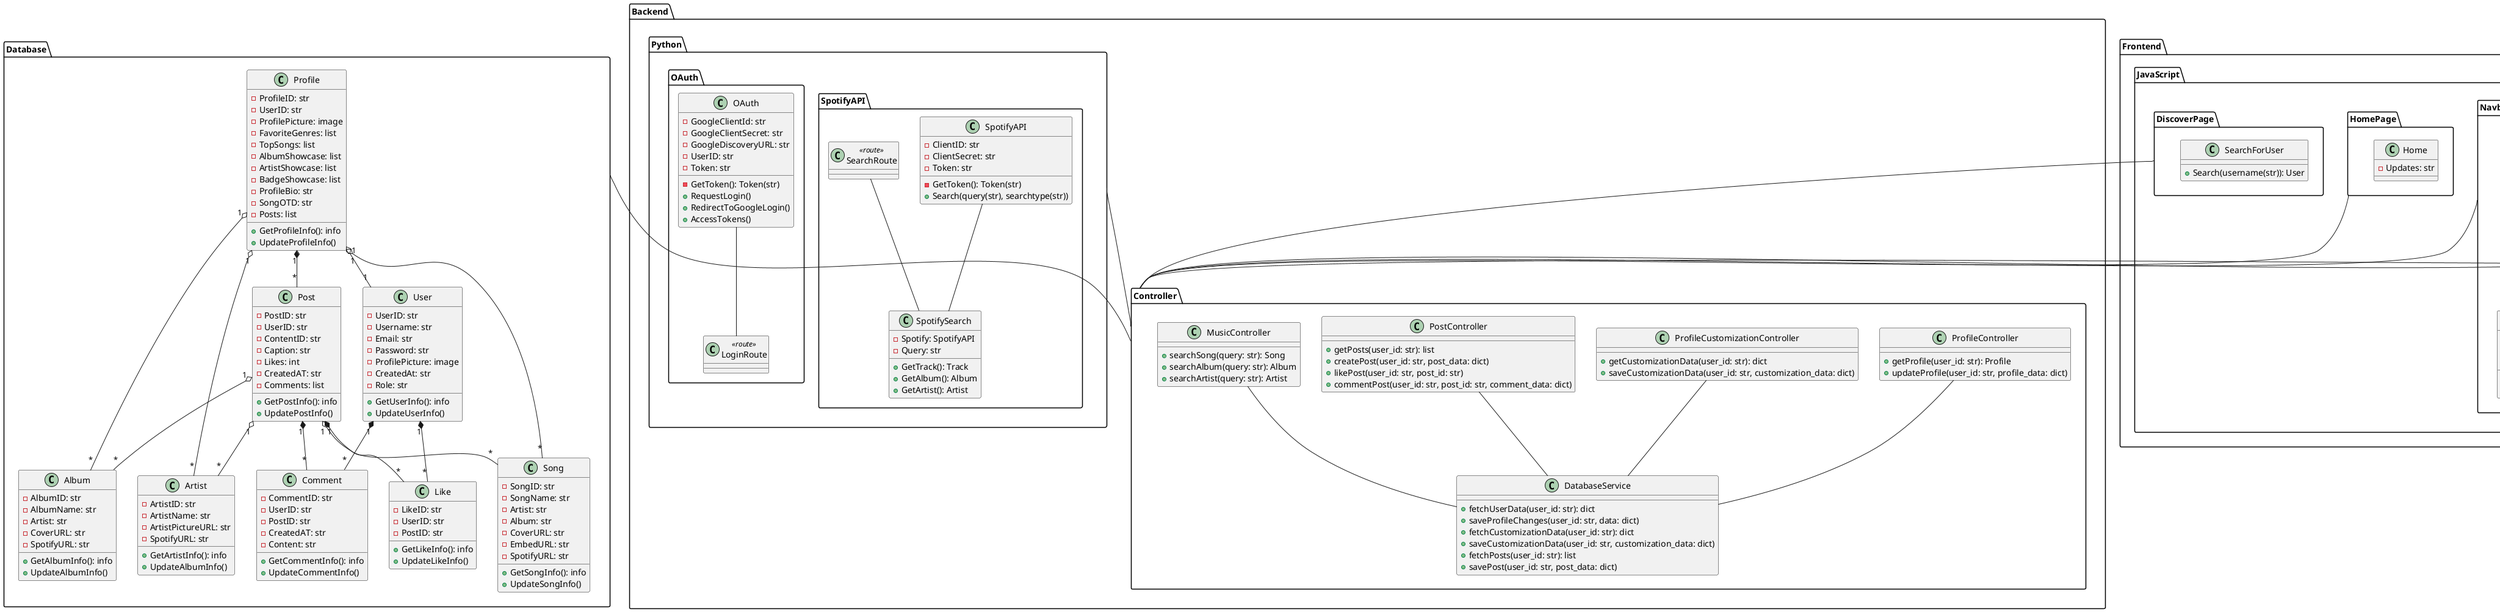 @startuml

package "Database" {

  class User {
    - UserID: str
    - Username: str
    - Email: str
    - Password: str
    - ProfilePicture: image
    - CreatedAt: str
    - Role: str
    + GetUserInfo(): info
    + UpdateUserInfo()
  }

  class Post {
    - PostID: str
    - UserID: str
    - ContentID: str
    - Caption: str
    - Likes: int
    - CreatedAT: str
    - Comments: list
    + GetPostInfo(): info
    + UpdatePostInfo()
  }

  class Like {
    - LikeID: str
    - UserID: str
    - PostID: str
    + GetLikeInfo(): info
    + UpdateLikeInfo()
  }

  class Comment{
    - CommentID: str
    - UserID: str
    - PostID: str
    - CreatedAT: str
    - Content: str
    + GetCommentInfo(): info
    + UpdateCommentInfo()
  }

  class Song{
    - SongID: str
    - SongName: str
    - Artist: str
    - Album: str
    - CoverURL: str
    - EmbedURL: str
    - SpotifyURL: str
    + GetSongInfo(): info
    + UpdateSongInfo()
  }

  class Album{
    - AlbumID: str
    - AlbumName: str
    - Artist: str
    - CoverURL: str
    - SpotifyURL: str
    + GetAlbumInfo(): info
    + UpdateAlbumInfo()
  }

  class Artist{
    - ArtistID: str
    - ArtistName: str
    - ArtistPictureURL: str
    - SpotifyURL: str
    + GetArtistInfo(): info
    + UpdateAlbumInfo()
  }

  class Profile{
    - ProfileID: str
    - UserID: str
    - ProfilePicture: image
    - FavoriteGenres: list
    - TopSongs: list
    - AlbumShowcase: list
    - ArtistShowcase: list
    - BadgeShowcase: list
    - ProfileBio: str
    - SongOTD: str
    - Posts: list
    + GetProfileInfo(): info
    + UpdateProfileInfo()
  }

  Profile "1" o-- "1" User
  Profile "1" *-- "*" Post
  Profile "1" o-- "*" Album
  Profile "1" o-- "*" Song
  Profile "1" o-- "*" Artist
  Post "1" *-- "*" Comment
  Post "1" *-- "*" Like
  Post "1" o-- "*" Song
  Post "1" o-- "*" Album
  Post "1" o-- "*" Artist
  User "1" *-- "*" Like
  User "1" *-- "*" Comment
}
package "Backend"{

  package "Controller" {

    class ProfileController {
      + getProfile(user_id: str): Profile
      + updateProfile(user_id: str, profile_data: dict)
    }

    class ProfileCustomizationController {
      + getCustomizationData(user_id: str): dict
      + saveCustomizationData(user_id: str, customization_data: dict)
    }

    class PostController {
      + getPosts(user_id: str): list
      + createPost(user_id: str, post_data: dict)
      + likePost(user_id: str, post_id: str)
      + commentPost(user_id: str, post_id: str, comment_data: dict)
    }

    class MusicController {
      + searchSong(query: str): Song
      + searchAlbum(query: str): Album
      + searchArtist(query: str): Artist
    }

    class DatabaseService {
      + fetchUserData(user_id: str): dict
      + saveProfileChanges(user_id: str, data: dict)
      + fetchCustomizationData(user_id: str): dict
      + saveCustomizationData(user_id: str, customization_data: dict)
      + fetchPosts(user_id: str): list
      + savePost(user_id: str, post_data: dict)
    }

    ProfileController -- DatabaseService
    ProfileCustomizationController -- DatabaseService
    PostController -- DatabaseService
    MusicController -- DatabaseService
  }

  package "Python"{
  
    package "SpotifyAPI" {
    
      class SpotifyAPI{
        - ClientID: str
        - ClientSecret: str
        - Token: str
        - GetToken(): Token(str)
        + Search(query(str), searchtype(str))
      }

      class SpotifySearch{
        - Spotify: SpotifyAPI
        - Query: str
        + GetTrack(): Track
        + GetAlbum(): Album
        + GetArtist(): Artist
      }

      class SearchRoute<<route>>{
      }

      SpotifyAPI -- SpotifySearch
      SearchRoute -- SpotifySearch
    }
    
    package "OAuth"{
    
      class OAuth{
        - GoogleClientId: str
        - GoogleClientSecret: str
        - GoogleDiscoveryURL: str
        - UserID: str
        - Token: str
        - GetToken(): Token(str)
        + RequestLogin()
        + RedirectToGoogleLogin()
        + AccessTokens()
      }
  
      class LoginRoute<<route>> {
      }
  
      OAuth -- LoginRoute
    }
  }
}

package "Frontend"{
    package "JavaScript"{

    package "ProfilePage"{
    
      class Profile {
        + render(): JSX.Element
      }

      class ProfileHeader {
        - ProfilePic: str
        - Username: str
        - Genres: list
        - Bio: str
        + GetInfo(): genre, bio, username, profilepic
      }

      class TopSongs {
        - Songs: list
        + GetSongs(): songs
      }

      class AlbumsShowcase {
        - Albums: list
        + GetAlbum(): albums
      }

      class ArtistsShowcase {
        - Artists: list
        + GetArtists(): artists
      }

      class BadgesShowcase {
        - Badges: list
        + GetBadges: badges
      }

      class Feed {
        - Posts: list
        + GetPosts(): posts
      }

      class SongOfTheDay {
        - Song: list
        + GetSOTD(): sotd
      }

      Profile "1" *-- "1" ProfileHeader
      Profile "1" *-- "*" TopSongs
      Profile "1" *-- "*" AlbumsShowcase
      Profile "1" *-- "*" ArtistsShowcase
      Profile "1" *-- "*" BadgesShowcase
      Profile "1" *-- "*" Feed
      Profile "1" *-- "*" SongOfTheDay
      }

      package "HomePage"{

        class Home{
          - Updates: str
        }
      }

      package "DiscoverPage"{
        class SearchForUser{
          + Search(username(str)): User
        }
      }

      package "ProfileCustomization"{

        class ProfileHeader{
          - Bio: str
          - Genres: list
          + AddGenre(genre(str)): genre
          + RemoveGenre(genre(str)):
          + UpdateBio(str): str
        }

        class TopSongs{
          - Songs: list
          + AddSong(song(str)): song
          + RemoveSong(song(str)):
        }

        class AlbumsShowcase{
          - Albums: list
          + AddAlbum(album(str)): album
          + RemoveAlbum(album(str)):
        }

        class ArtistsShowcase{
          - Artists: list
          + AddArtist(artist(str)): artist
          + RemoveArtist(artist(str)):
        }

        class BadgesShowcase{
          - Badges: list
          + AddBadge(badge(str)): badge
          + Removebadge(badge(str)):
        }

        class SongOfTheDay{
          - SongOfTheDay: str
          + SetSOTD(song(str)): song
        }

        class SaveChanges{
          + SaveChanges():
        }

        SaveChanges -- ProfileHeader
        SaveChanges -- TopSongs
        SaveChanges -- AlbumsShowcase
        SaveChanges -- ArtistsShowcase
        SaveChanges -- BadgesShowcase
        SaveChanges -- SongOfTheDay
      }

      package "Navbar"{

        class Menu{
          - Home: str
          - Discover: str
          - Profile: Profile
        }

        class Profile{
          - UserID: str
          - Username: str
          - ProfilePicture: image
          + GetUsername(): Username(str)
          + GetProfilePicture(): ProfilePicture(image)
        }
        Menu o-- Profile
      }
    }
  }
  Python -- Controller
  Navbar -- Controller
  ProfilePage -- Controller
  ProfileCustomization -- Controller
  DiscoverPage -- Controller
  HomePage -- Controller
  Database -- Controller
}
@enduml